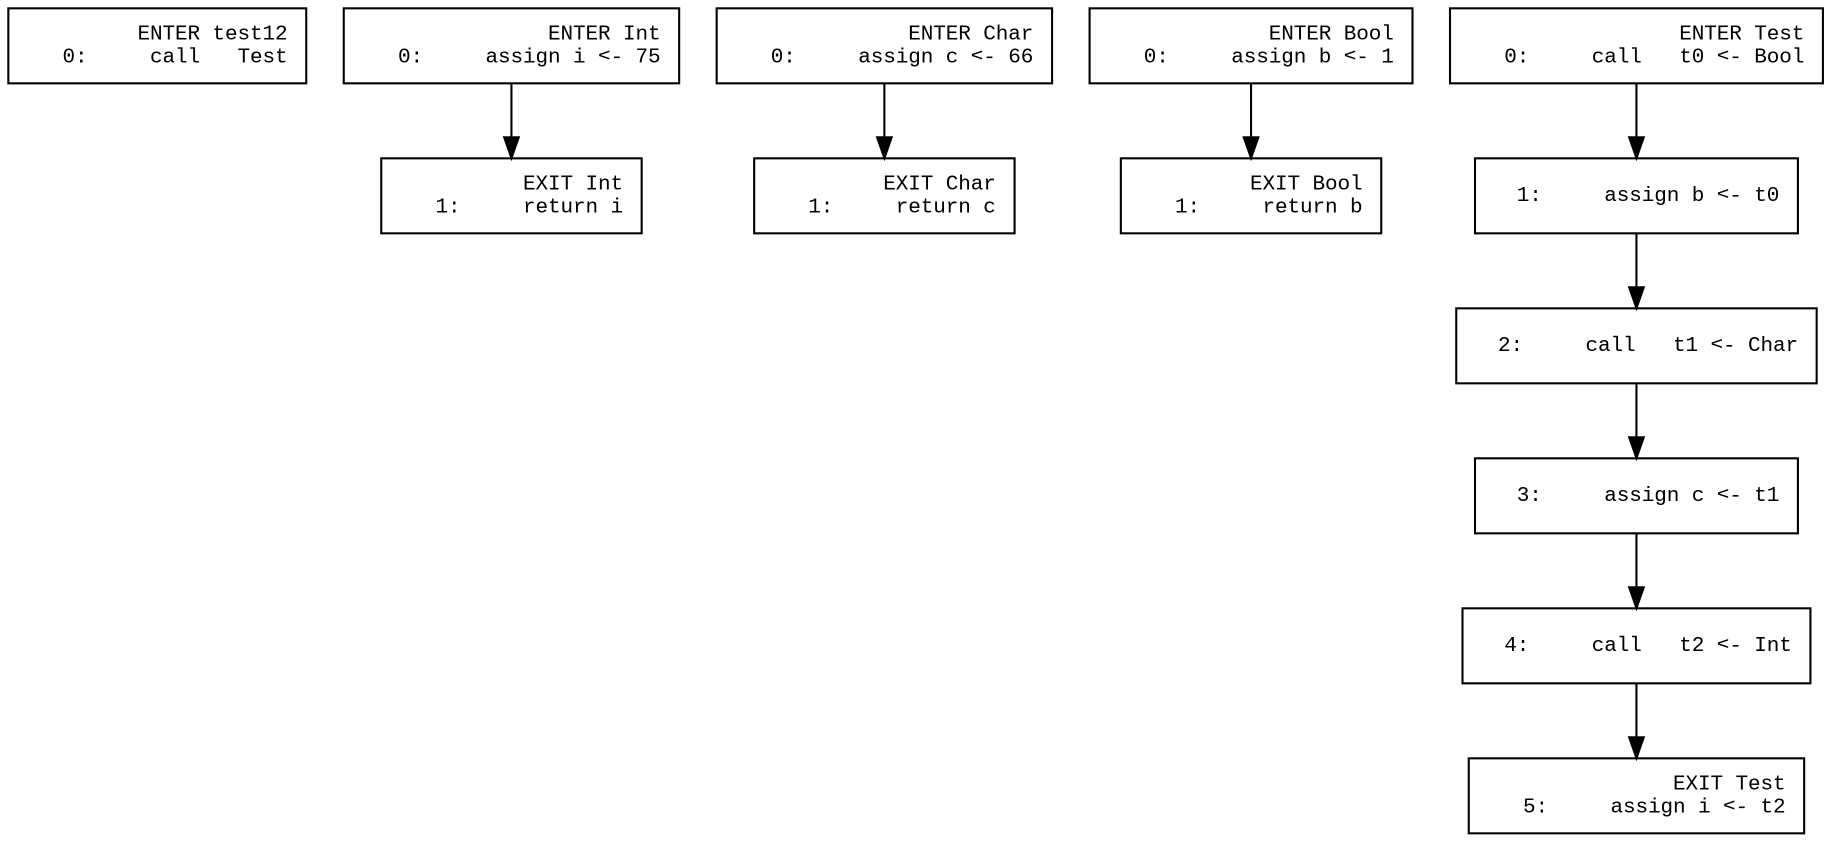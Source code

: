 digraph CFG {
  graph [fontname="Times New Roman",fontsize=10];
  node  [fontname="Courier New",fontsize=10];
  edge  [fontname="Times New Roman",fontsize=10];
// scope 'test12'
node0 [label=" ENTER test12\r   0:     call   Test\l",shape=box];
// scope 'Int'
node1 [label=" ENTER Int\r   0:     assign i <- 75\l",shape=box];
node1 -> node2;
node2 [label=" EXIT Int\r   1:     return i\l",shape=box];
// scope 'Char'
node3 [label=" ENTER Char\r   0:     assign c <- 66\l",shape=box];
node3 -> node4;
node4 [label=" EXIT Char\r   1:     return c\l",shape=box];
// scope 'Bool'
node5 [label=" ENTER Bool\r   0:     assign b <- 1\l",shape=box];
node5 -> node6;
node6 [label=" EXIT Bool\r   1:     return b\l",shape=box];
// scope 'Test'
node7 [label=" ENTER Test\r   0:     call   t0 <- Bool\l",shape=box];
node7 -> node8;
node8 [label="  1:     assign b <- t0\l",shape=box];
node8 -> node9;
node9 [label="  2:     call   t1 <- Char\l",shape=box];
node9 -> node10;
node10 [label="  3:     assign c <- t1\l",shape=box];
node10 -> node11;
node11 [label="  4:     call   t2 <- Int\l",shape=box];
node11 -> node12;
node12 [label=" EXIT Test\r   5:     assign i <- t2\l",shape=box];
}
